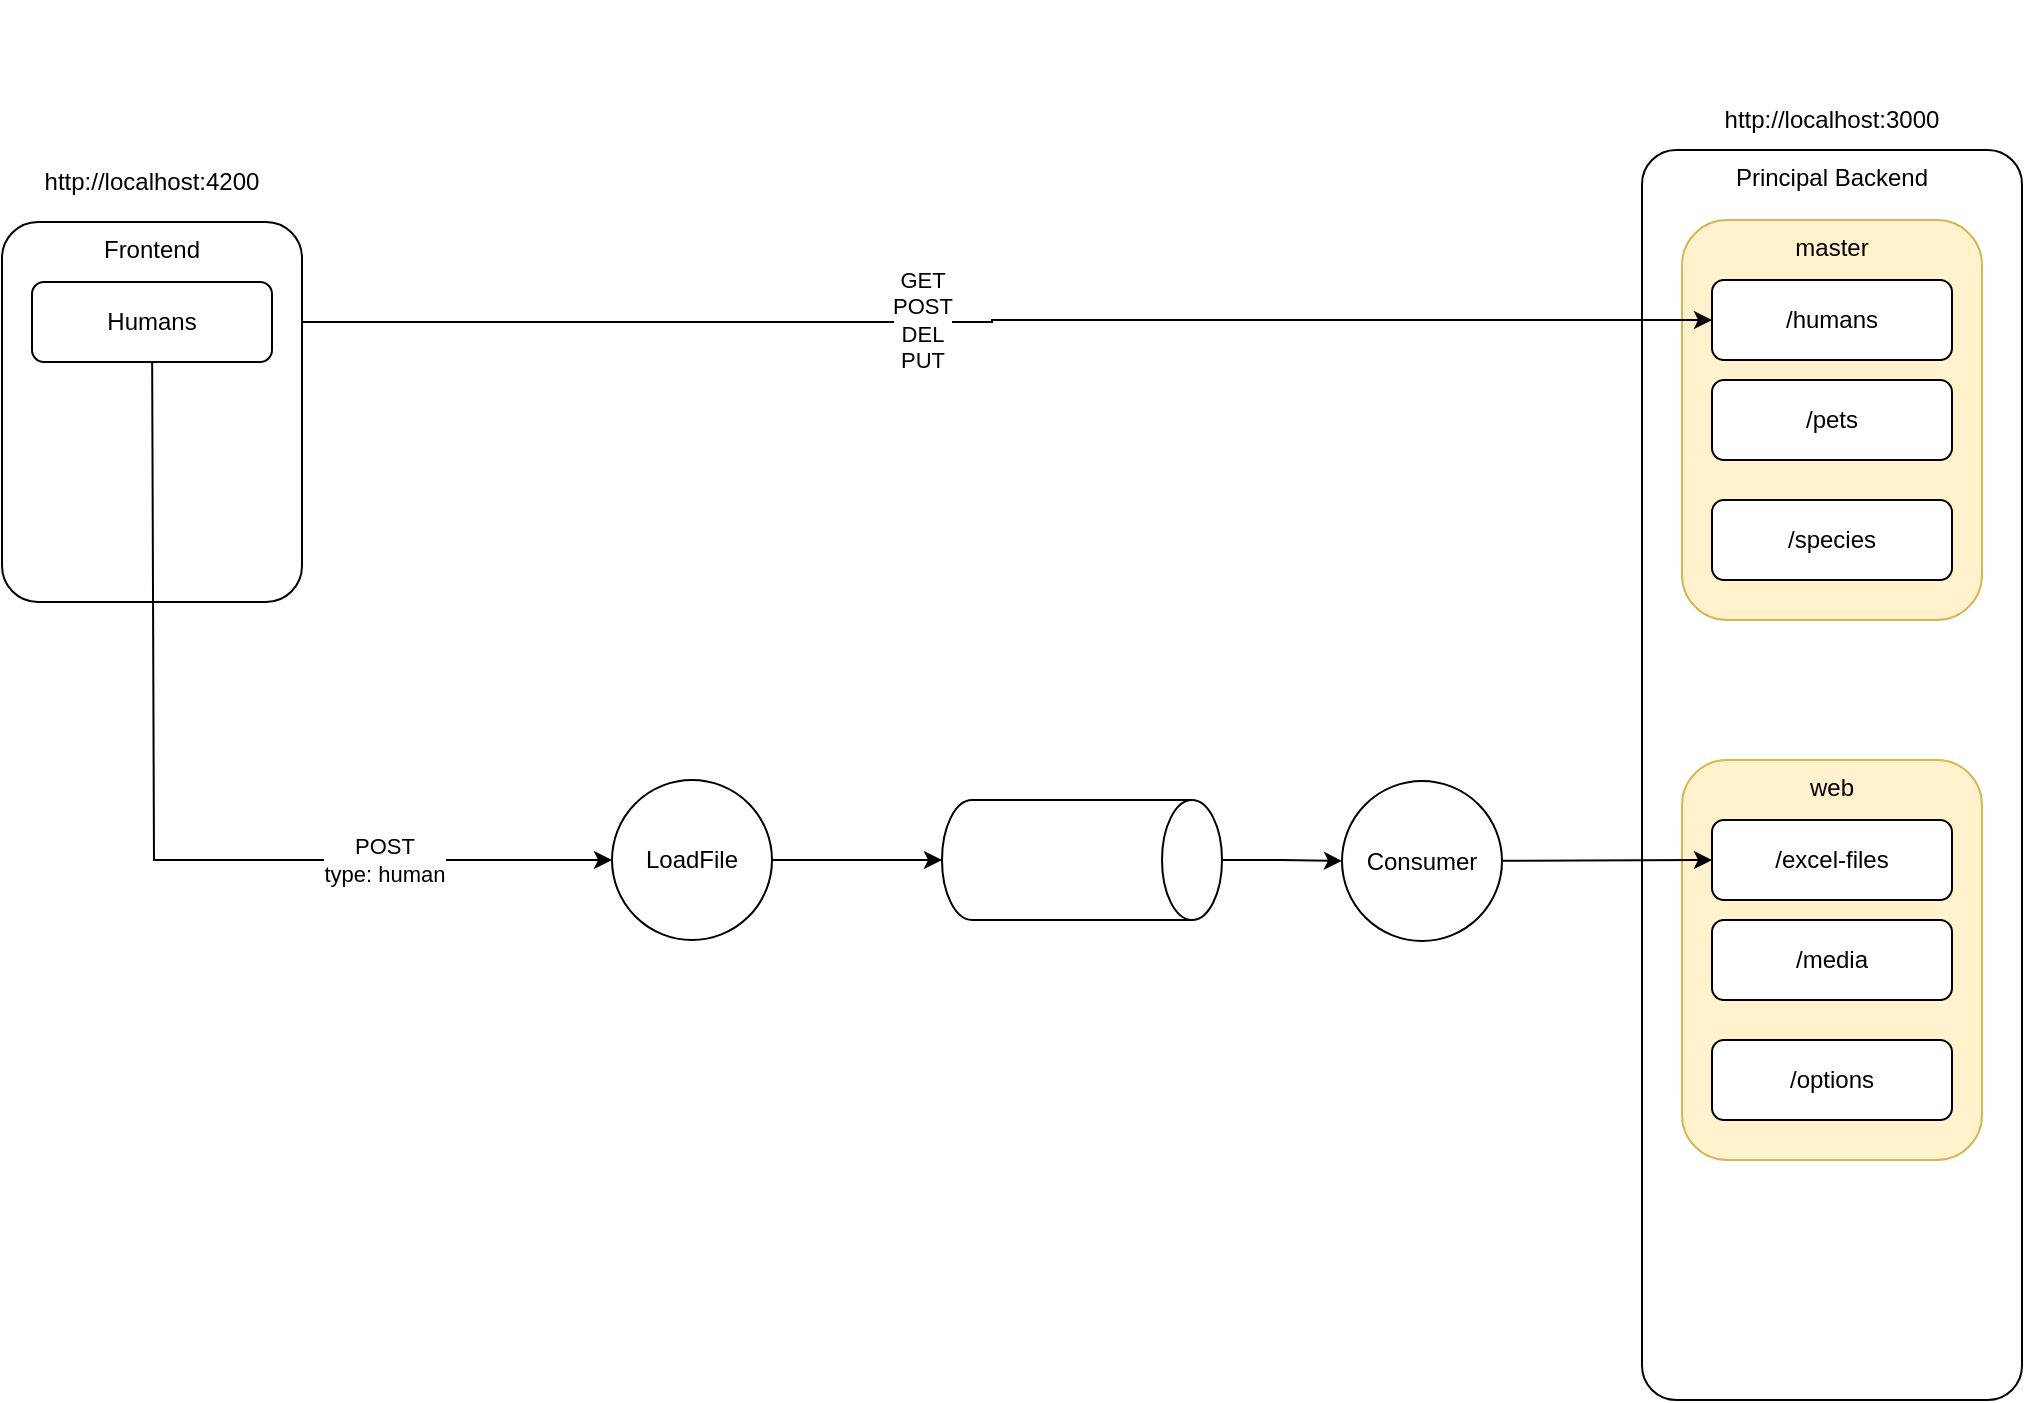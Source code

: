 <mxfile version="15.2.7" type="device" pages="3"><diagram id="3ewxGVthMRVRQSJgHCNK" name="Arquitectura"><mxGraphModel dx="1898" dy="783" grid="1" gridSize="10" guides="1" tooltips="1" connect="1" arrows="1" fold="1" page="1" pageScale="1" pageWidth="827" pageHeight="1169" math="0" shadow="0"><root><mxCell id="0"/><mxCell id="1" parent="0"/><mxCell id="p6VMqI9iAroq644gobRn-6" value="Principal Backend" style="rounded=1;whiteSpace=wrap;html=1;arcSize=9;verticalAlign=top;" parent="1" vertex="1"><mxGeometry x="480" y="215" width="190" height="625" as="geometry"/></mxCell><mxCell id="p6VMqI9iAroq644gobRn-21" value="web" style="rounded=1;whiteSpace=wrap;html=1;verticalAlign=top;fillColor=#fff2cc;strokeColor=#d6b656;" parent="1" vertex="1"><mxGeometry x="500" y="520" width="150" height="200" as="geometry"/></mxCell><mxCell id="p6VMqI9iAroq644gobRn-9" value="master" style="rounded=1;whiteSpace=wrap;html=1;verticalAlign=top;fillColor=#fff2cc;strokeColor=#d6b656;" parent="1" vertex="1"><mxGeometry x="500" y="250" width="150" height="200" as="geometry"/></mxCell><mxCell id="p6VMqI9iAroq644gobRn-11" value="GET&lt;br&gt;POST&lt;br&gt;DEL&lt;br&gt;PUT" style="edgeStyle=orthogonalEdgeStyle;rounded=0;orthogonalLoop=1;jettySize=auto;html=1;entryX=0;entryY=0.5;entryDx=0;entryDy=0;" parent="1" source="p6VMqI9iAroq644gobRn-8" target="p6VMqI9iAroq644gobRn-10" edge="1"><mxGeometry x="-0.099" y="1" relative="1" as="geometry"><mxPoint as="offset"/></mxGeometry></mxCell><mxCell id="p6VMqI9iAroq644gobRn-10" value="/humans" style="rounded=1;whiteSpace=wrap;html=1;verticalAlign=middle;" parent="1" vertex="1"><mxGeometry x="515" y="280" width="120" height="40" as="geometry"/></mxCell><mxCell id="p6VMqI9iAroq644gobRn-12" value="/pets" style="rounded=1;whiteSpace=wrap;html=1;verticalAlign=middle;" parent="1" vertex="1"><mxGeometry x="515" y="330" width="120" height="40" as="geometry"/></mxCell><mxCell id="p6VMqI9iAroq644gobRn-13" value="/species" style="rounded=1;whiteSpace=wrap;html=1;verticalAlign=middle;" parent="1" vertex="1"><mxGeometry x="515" y="390" width="120" height="40" as="geometry"/></mxCell><mxCell id="p6VMqI9iAroq644gobRn-19" value="http://localhost:3000" style="text;html=1;strokeColor=none;fillColor=none;align=center;verticalAlign=middle;whiteSpace=wrap;rounded=0;" parent="1" vertex="1"><mxGeometry x="480" y="190" width="190" height="20" as="geometry"/></mxCell><mxCell id="p6VMqI9iAroq644gobRn-22" value="/excel-files" style="rounded=1;whiteSpace=wrap;html=1;verticalAlign=middle;" parent="1" vertex="1"><mxGeometry x="515" y="550" width="120" height="40" as="geometry"/></mxCell><mxCell id="p6VMqI9iAroq644gobRn-23" value="/media" style="rounded=1;whiteSpace=wrap;html=1;verticalAlign=middle;" parent="1" vertex="1"><mxGeometry x="515" y="600" width="120" height="40" as="geometry"/></mxCell><mxCell id="p6VMqI9iAroq644gobRn-24" value="/options" style="rounded=1;whiteSpace=wrap;html=1;verticalAlign=middle;" parent="1" vertex="1"><mxGeometry x="515" y="660" width="120" height="40" as="geometry"/></mxCell><mxCell id="TZa9OHWpe2Pqfa4LFxZ2-12" style="edgeStyle=orthogonalEdgeStyle;rounded=0;orthogonalLoop=1;jettySize=auto;html=1;" parent="1" source="TZa9OHWpe2Pqfa4LFxZ2-7" target="TZa9OHWpe2Pqfa4LFxZ2-10" edge="1"><mxGeometry relative="1" as="geometry"/></mxCell><mxCell id="TZa9OHWpe2Pqfa4LFxZ2-7" value="" style="shape=cylinder3;whiteSpace=wrap;html=1;boundedLbl=1;backgroundOutline=1;size=15;rotation=90;" parent="1" vertex="1"><mxGeometry x="170" y="500" width="60" height="140" as="geometry"/></mxCell><mxCell id="TZa9OHWpe2Pqfa4LFxZ2-8" style="edgeStyle=orthogonalEdgeStyle;rounded=0;orthogonalLoop=1;jettySize=auto;html=1;entryX=0.5;entryY=1;entryDx=0;entryDy=0;entryPerimeter=0;" parent="1" source="TZa9OHWpe2Pqfa4LFxZ2-1" target="TZa9OHWpe2Pqfa4LFxZ2-7" edge="1"><mxGeometry relative="1" as="geometry"/></mxCell><mxCell id="TZa9OHWpe2Pqfa4LFxZ2-13" style="rounded=0;orthogonalLoop=1;jettySize=auto;html=1;entryX=0;entryY=0.5;entryDx=0;entryDy=0;" parent="1" source="TZa9OHWpe2Pqfa4LFxZ2-10" target="p6VMqI9iAroq644gobRn-22" edge="1"><mxGeometry relative="1" as="geometry"/></mxCell><mxCell id="TZa9OHWpe2Pqfa4LFxZ2-16" value="" style="shape=image;verticalLabelPosition=bottom;labelBackgroundColor=#ffffff;verticalAlign=top;aspect=fixed;imageAspect=0;image=https://static-00.iconduck.com/assets.00/kafka-icon-2048x935-cvu4503l.png;" parent="1" vertex="1"><mxGeometry x="142.24" y="490.5" width="87.76" height="40" as="geometry"/></mxCell><mxCell id="TZa9OHWpe2Pqfa4LFxZ2-17" value="" style="group" parent="1" vertex="1" connectable="0"><mxGeometry x="-340" y="156" width="150" height="285" as="geometry"/></mxCell><mxCell id="p6VMqI9iAroq644gobRn-5" value="Frontend" style="rounded=1;whiteSpace=wrap;html=1;verticalAlign=top;arcSize=12;" parent="TZa9OHWpe2Pqfa4LFxZ2-17" vertex="1"><mxGeometry y="95" width="150" height="190" as="geometry"/></mxCell><mxCell id="p6VMqI9iAroq644gobRn-8" value="Humans" style="rounded=1;whiteSpace=wrap;html=1;verticalAlign=middle;" parent="TZa9OHWpe2Pqfa4LFxZ2-17" vertex="1"><mxGeometry x="15" y="125" width="120" height="40" as="geometry"/></mxCell><mxCell id="p6VMqI9iAroq644gobRn-14" value="http://localhost:4200" style="text;html=1;strokeColor=none;fillColor=none;align=center;verticalAlign=middle;whiteSpace=wrap;rounded=0;" parent="TZa9OHWpe2Pqfa4LFxZ2-17" vertex="1"><mxGeometry y="65" width="150" height="20" as="geometry"/></mxCell><mxCell id="TZa9OHWpe2Pqfa4LFxZ2-4" value="" style="shape=image;verticalLabelPosition=bottom;labelBackgroundColor=#ffffff;verticalAlign=top;aspect=fixed;imageAspect=0;image=https://github.com/angular/angular/raw/main/aio/src/assets/images/logos/angular/angular_renaissance.png;" parent="TZa9OHWpe2Pqfa4LFxZ2-17" vertex="1"><mxGeometry x="45" width="60" height="60" as="geometry"/></mxCell><mxCell id="TZa9OHWpe2Pqfa4LFxZ2-19" value="" style="group" parent="1" vertex="1" connectable="0"><mxGeometry x="-35" y="500" width="80" height="110" as="geometry"/></mxCell><mxCell id="TZa9OHWpe2Pqfa4LFxZ2-1" value="LoadFile" style="ellipse;whiteSpace=wrap;html=1;aspect=fixed;" parent="TZa9OHWpe2Pqfa4LFxZ2-19" vertex="1"><mxGeometry y="30" width="80" height="80" as="geometry"/></mxCell><mxCell id="TZa9OHWpe2Pqfa4LFxZ2-3" value="" style="shape=image;verticalLabelPosition=bottom;labelBackgroundColor=#ffffff;verticalAlign=top;aspect=fixed;imageAspect=0;image=https://upload.wikimedia.org/wikipedia/commons/6/64/Expressjs.png;" parent="TZa9OHWpe2Pqfa4LFxZ2-19" vertex="1"><mxGeometry x="10.75" width="69.25" height="21" as="geometry"/></mxCell><mxCell id="TZa9OHWpe2Pqfa4LFxZ2-20" value="" style="group" parent="1" vertex="1" connectable="0"><mxGeometry x="330" y="500" width="80" height="110.5" as="geometry"/></mxCell><mxCell id="TZa9OHWpe2Pqfa4LFxZ2-10" value="Consumer" style="ellipse;whiteSpace=wrap;html=1;aspect=fixed;" parent="TZa9OHWpe2Pqfa4LFxZ2-20" vertex="1"><mxGeometry y="30.5" width="80" height="80" as="geometry"/></mxCell><mxCell id="TZa9OHWpe2Pqfa4LFxZ2-11" value="" style="shape=image;verticalLabelPosition=bottom;labelBackgroundColor=#ffffff;verticalAlign=top;aspect=fixed;imageAspect=0;image=https://upload.wikimedia.org/wikipedia/commons/6/64/Expressjs.png;" parent="TZa9OHWpe2Pqfa4LFxZ2-20" vertex="1"><mxGeometry x="10.75" width="69.25" height="21" as="geometry"/></mxCell><mxCell id="p6VMqI9iAroq644gobRn-25" value="POST&lt;br&gt;type: human" style="rounded=0;orthogonalLoop=1;jettySize=auto;html=1;" parent="1" source="p6VMqI9iAroq644gobRn-8" target="TZa9OHWpe2Pqfa4LFxZ2-1" edge="1"><mxGeometry x="0.524" relative="1" as="geometry"><Array as="points"><mxPoint x="-264" y="570"/></Array><mxPoint as="offset"/></mxGeometry></mxCell><mxCell id="TZa9OHWpe2Pqfa4LFxZ2-21" value="" style="shape=image;verticalLabelPosition=bottom;labelBackgroundColor=#ffffff;verticalAlign=top;aspect=fixed;imageAspect=0;image=https://bookface-images.s3.amazonaws.com/logos/a9bf6fe34782a3bc2e189891097f78879152e79c.png;" parent="1" vertex="1"><mxGeometry x="485" y="140" width="150" height="42.3" as="geometry"/></mxCell></root></mxGraphModel></diagram><diagram id="vXFEfh4ENjOmyf6t8Pwr" name="Componentes"><mxGraphModel dx="1071" dy="1952" grid="1" gridSize="10" guides="1" tooltips="1" connect="1" arrows="1" fold="1" page="1" pageScale="1" pageWidth="827" pageHeight="1169" math="0" shadow="0"><root><mxCell id="2YNNzOyuWK-DFKpAAmnn-0"/><mxCell id="2YNNzOyuWK-DFKpAAmnn-1" parent="2YNNzOyuWK-DFKpAAmnn-0"/><mxCell id="LSSN_rERi47qwIHN09ce-0" value="User POST &lt;br&gt;/:kcUserId/assign-groups" style="edgeStyle=orthogonalEdgeStyle;rounded=0;orthogonalLoop=1;jettySize=auto;html=1;entryX=1;entryY=0.5;entryDx=0;entryDy=0;exitX=1;exitY=0.5;exitDx=0;exitDy=0;" parent="2YNNzOyuWK-DFKpAAmnn-1" source="2YNNzOyuWK-DFKpAAmnn-2" target="2YNNzOyuWK-DFKpAAmnn-6" edge="1"><mxGeometry relative="1" as="geometry"><mxPoint x="630" y="80" as="targetPoint"/><Array as="points"><mxPoint x="610" y="230"/><mxPoint x="610" y="50"/></Array></mxGeometry></mxCell><mxCell id="2YNNzOyuWK-DFKpAAmnn-2" value="Payload &lt;br&gt;Petzocial&lt;br&gt;3000" style="shape=hexagon;perimeter=hexagonPerimeter2;whiteSpace=wrap;html=1;fixedSize=1;size=40;" parent="2YNNzOyuWK-DFKpAAmnn-1" vertex="1"><mxGeometry x="380" y="160" width="160" height="140" as="geometry"/></mxCell><mxCell id="2YNNzOyuWK-DFKpAAmnn-3" value="Payload &lt;br&gt;Petzocial-PetHealth&lt;br&gt;3002" style="shape=hexagon;perimeter=hexagonPerimeter2;whiteSpace=wrap;html=1;fixedSize=1;size=40;" parent="2YNNzOyuWK-DFKpAAmnn-1" vertex="1"><mxGeometry x="380" y="500" width="160" height="140" as="geometry"/></mxCell><mxCell id="2YNNzOyuWK-DFKpAAmnn-7" style="edgeStyle=orthogonalEdgeStyle;rounded=0;orthogonalLoop=1;jettySize=auto;html=1;" parent="2YNNzOyuWK-DFKpAAmnn-1" source="2YNNzOyuWK-DFKpAAmnn-4" target="2YNNzOyuWK-DFKpAAmnn-5" edge="1"><mxGeometry relative="1" as="geometry"/></mxCell><mxCell id="2YNNzOyuWK-DFKpAAmnn-10" style="edgeStyle=orthogonalEdgeStyle;rounded=0;orthogonalLoop=1;jettySize=auto;html=1;entryX=0;entryY=0.5;entryDx=0;entryDy=0;exitX=0.5;exitY=0;exitDx=0;exitDy=0;" parent="2YNNzOyuWK-DFKpAAmnn-1" source="2YNNzOyuWK-DFKpAAmnn-4" target="2YNNzOyuWK-DFKpAAmnn-6" edge="1"><mxGeometry relative="1" as="geometry"/></mxCell><mxCell id="2YNNzOyuWK-DFKpAAmnn-4" value="Web &lt;br&gt;Petzocial&lt;br&gt;2400" style="ellipse;whiteSpace=wrap;html=1;aspect=fixed;" parent="2YNNzOyuWK-DFKpAAmnn-1" vertex="1"><mxGeometry x="100" y="290" width="80" height="80" as="geometry"/></mxCell><mxCell id="2YNNzOyuWK-DFKpAAmnn-8" style="edgeStyle=orthogonalEdgeStyle;rounded=0;orthogonalLoop=1;jettySize=auto;html=1;" parent="2YNNzOyuWK-DFKpAAmnn-1" source="2YNNzOyuWK-DFKpAAmnn-5" target="2YNNzOyuWK-DFKpAAmnn-2" edge="1"><mxGeometry relative="1" as="geometry"/></mxCell><mxCell id="2YNNzOyuWK-DFKpAAmnn-9" style="edgeStyle=orthogonalEdgeStyle;rounded=0;orthogonalLoop=1;jettySize=auto;html=1;entryX=0;entryY=0.5;entryDx=0;entryDy=0;" parent="2YNNzOyuWK-DFKpAAmnn-1" source="2YNNzOyuWK-DFKpAAmnn-5" target="2YNNzOyuWK-DFKpAAmnn-11" edge="1"><mxGeometry relative="1" as="geometry"/></mxCell><mxCell id="2YNNzOyuWK-DFKpAAmnn-12" style="edgeStyle=orthogonalEdgeStyle;rounded=0;orthogonalLoop=1;jettySize=auto;html=1;entryX=0;entryY=0.5;entryDx=0;entryDy=0;" parent="2YNNzOyuWK-DFKpAAmnn-1" source="2YNNzOyuWK-DFKpAAmnn-5" target="2YNNzOyuWK-DFKpAAmnn-3" edge="1"><mxGeometry relative="1" as="geometry"/></mxCell><mxCell id="2YNNzOyuWK-DFKpAAmnn-5" value="" style="rounded=0;whiteSpace=wrap;html=1;" parent="2YNNzOyuWK-DFKpAAmnn-1" vertex="1"><mxGeometry x="270" y="250" width="30" height="160" as="geometry"/></mxCell><mxCell id="2YNNzOyuWK-DFKpAAmnn-6" value="Keycloak&lt;br&gt;8080" style="shape=hexagon;perimeter=hexagonPerimeter2;whiteSpace=wrap;html=1;fixedSize=1;size=40;" parent="2YNNzOyuWK-DFKpAAmnn-1" vertex="1"><mxGeometry x="390" y="-20" width="160" height="140" as="geometry"/></mxCell><mxCell id="2YNNzOyuWK-DFKpAAmnn-11" value="Payload &lt;br&gt;Petzocial-PetCare&lt;br&gt;3001" style="shape=hexagon;perimeter=hexagonPerimeter2;whiteSpace=wrap;html=1;fixedSize=1;size=40;" parent="2YNNzOyuWK-DFKpAAmnn-1" vertex="1"><mxGeometry x="380" y="330" width="160" height="140" as="geometry"/></mxCell></root></mxGraphModel></diagram><diagram id="9ApFC7Ke4eRTmAw0D2ac" name="Veterinarias y Comunidades"><mxGraphModel dx="739" dy="540" grid="0" gridSize="10" guides="1" tooltips="1" connect="1" arrows="1" fold="1" page="0" pageScale="1" pageWidth="827" pageHeight="1169" math="0" shadow="0"><root><mxCell id="6gbdW_nYNUInVH-gYwPl-0"/><mxCell id="6gbdW_nYNUInVH-gYwPl-1" parent="6gbdW_nYNUInVH-gYwPl-0"/><mxCell id="hUVs-eL81biyy1FOjh1y-8" value="Veterinarias" style="rounded=0;whiteSpace=wrap;html=1;fillColor=none;dashed=1;verticalAlign=top;" vertex="1" parent="6gbdW_nYNUInVH-gYwPl-1"><mxGeometry x="170" y="490" width="180" height="230" as="geometry"/></mxCell><mxCell id="hUVs-eL81biyy1FOjh1y-9" value="Comunidades" style="rounded=0;whiteSpace=wrap;html=1;fillColor=none;dashed=1;verticalAlign=top;" vertex="1" parent="6gbdW_nYNUInVH-gYwPl-1"><mxGeometry x="516" y="448" width="180" height="265" as="geometry"/></mxCell><mxCell id="hUVs-eL81biyy1FOjh1y-11" style="edgeStyle=none;rounded=0;orthogonalLoop=1;jettySize=auto;html=1;" edge="1" parent="6gbdW_nYNUInVH-gYwPl-1" source="hUVs-eL81biyy1FOjh1y-0" target="hUVs-eL81biyy1FOjh1y-1"><mxGeometry relative="1" as="geometry"/></mxCell><mxCell id="hUVs-eL81biyy1FOjh1y-15" style="edgeStyle=none;rounded=0;orthogonalLoop=1;jettySize=auto;html=1;" edge="1" parent="6gbdW_nYNUInVH-gYwPl-1" source="hUVs-eL81biyy1FOjh1y-0" target="hUVs-eL81biyy1FOjh1y-3"><mxGeometry relative="1" as="geometry"/></mxCell><mxCell id="hUVs-eL81biyy1FOjh1y-17" style="edgeStyle=none;rounded=0;orthogonalLoop=1;jettySize=auto;html=1;entryX=0.013;entryY=0.102;entryDx=0;entryDy=0;entryPerimeter=0;" edge="1" parent="6gbdW_nYNUInVH-gYwPl-1" source="hUVs-eL81biyy1FOjh1y-0" target="hUVs-eL81biyy1FOjh1y-4"><mxGeometry relative="1" as="geometry"/></mxCell><mxCell id="hUVs-eL81biyy1FOjh1y-0" value="vet01&lt;br&gt;&amp;lt;&amp;lt;Veterinario&amp;gt;&amp;gt;" style="shape=umlActor;verticalLabelPosition=bottom;verticalAlign=top;html=1;outlineConnect=0;" vertex="1" parent="6gbdW_nYNUInVH-gYwPl-1"><mxGeometry x="424" y="372" width="30" height="60" as="geometry"/></mxCell><mxCell id="hUVs-eL81biyy1FOjh1y-5" style="rounded=0;orthogonalLoop=1;jettySize=auto;html=1;entryX=0;entryY=0.5;entryDx=0;entryDy=0;" edge="1" parent="6gbdW_nYNUInVH-gYwPl-1" source="hUVs-eL81biyy1FOjh1y-1" target="hUVs-eL81biyy1FOjh1y-3"><mxGeometry relative="1" as="geometry"/></mxCell><mxCell id="hUVs-eL81biyy1FOjh1y-6" style="rounded=0;orthogonalLoop=1;jettySize=auto;html=1;entryX=0;entryY=0.5;entryDx=0;entryDy=0;" edge="1" parent="6gbdW_nYNUInVH-gYwPl-1" source="hUVs-eL81biyy1FOjh1y-1" target="hUVs-eL81biyy1FOjh1y-4"><mxGeometry relative="1" as="geometry"/></mxCell><mxCell id="hUVs-eL81biyy1FOjh1y-1" value="Veterinaria Patitas felices" style="rounded=1;whiteSpace=wrap;html=1;" vertex="1" parent="6gbdW_nYNUInVH-gYwPl-1"><mxGeometry x="200" y="520" width="120" height="60" as="geometry"/></mxCell><mxCell id="hUVs-eL81biyy1FOjh1y-7" style="edgeStyle=none;rounded=0;orthogonalLoop=1;jettySize=auto;html=1;entryX=0;entryY=0.5;entryDx=0;entryDy=0;" edge="1" parent="6gbdW_nYNUInVH-gYwPl-1" source="hUVs-eL81biyy1FOjh1y-2" target="hUVs-eL81biyy1FOjh1y-14"><mxGeometry relative="1" as="geometry"/></mxCell><mxCell id="hUVs-eL81biyy1FOjh1y-2" value="Veterinaria Mis patas" style="rounded=1;whiteSpace=wrap;html=1;" vertex="1" parent="6gbdW_nYNUInVH-gYwPl-1"><mxGeometry x="200" y="630" width="120" height="60" as="geometry"/></mxCell><mxCell id="hUVs-eL81biyy1FOjh1y-3" value="Mis clientes perros" style="rounded=1;whiteSpace=wrap;html=1;" vertex="1" parent="6gbdW_nYNUInVH-gYwPl-1"><mxGeometry x="546" y="478" width="120" height="60" as="geometry"/></mxCell><mxCell id="hUVs-eL81biyy1FOjh1y-4" value="Mis clientes gatos" style="rounded=1;whiteSpace=wrap;html=1;" vertex="1" parent="6gbdW_nYNUInVH-gYwPl-1"><mxGeometry x="546" y="551" width="120" height="60" as="geometry"/></mxCell><mxCell id="hUVs-eL81biyy1FOjh1y-13" style="edgeStyle=none;rounded=0;orthogonalLoop=1;jettySize=auto;html=1;" edge="1" parent="6gbdW_nYNUInVH-gYwPl-1" source="hUVs-eL81biyy1FOjh1y-12" target="hUVs-eL81biyy1FOjh1y-2"><mxGeometry relative="1" as="geometry"/></mxCell><mxCell id="hUVs-eL81biyy1FOjh1y-16" style="edgeStyle=none;rounded=0;orthogonalLoop=1;jettySize=auto;html=1;" edge="1" parent="6gbdW_nYNUInVH-gYwPl-1" source="hUVs-eL81biyy1FOjh1y-12" target="hUVs-eL81biyy1FOjh1y-14"><mxGeometry relative="1" as="geometry"/></mxCell><mxCell id="hUVs-eL81biyy1FOjh1y-12" value="vet02&lt;br&gt;&amp;lt;&amp;lt;Veterinario&amp;gt;&amp;gt;" style="shape=umlActor;verticalLabelPosition=bottom;verticalAlign=top;html=1;outlineConnect=0;" vertex="1" parent="6gbdW_nYNUInVH-gYwPl-1"><mxGeometry x="419" y="760" width="30" height="60" as="geometry"/></mxCell><mxCell id="hUVs-eL81biyy1FOjh1y-14" value="Todas mis mascotas&amp;nbsp;" style="rounded=1;whiteSpace=wrap;html=1;" vertex="1" parent="6gbdW_nYNUInVH-gYwPl-1"><mxGeometry x="548" y="631" width="120" height="60" as="geometry"/></mxCell></root></mxGraphModel></diagram></mxfile>
